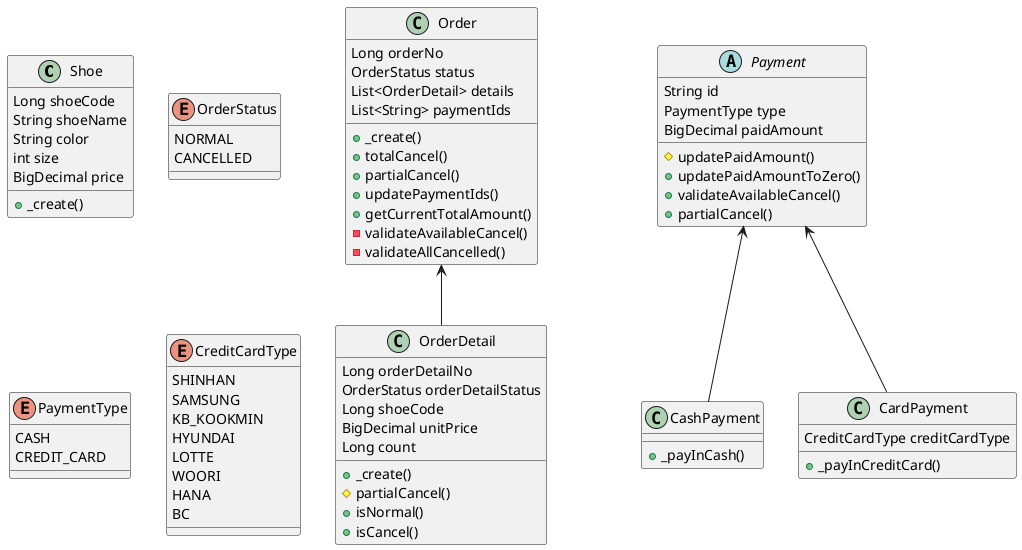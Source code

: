 @startuml

class Shoe {
Long shoeCode
String shoeName
String color
int size
BigDecimal price
+ _create()
}

enum OrderStatus {
NORMAL
CANCELLED
}

class Order {
Long orderNo
OrderStatus status
List<OrderDetail> details
List<String> paymentIds
+ _create()
+ totalCancel()
+ partialCancel()
+ updatePaymentIds()
+ getCurrentTotalAmount()
- validateAvailableCancel()
- validateAllCancelled()
}

class OrderDetail {
Long orderDetailNo
OrderStatus orderDetailStatus
Long shoeCode
BigDecimal unitPrice
Long count
+ _create()
# partialCancel()
+ isNormal()
+ isCancel()
}

abstract class Payment {
String id
PaymentType type
BigDecimal paidAmount
# updatePaidAmount()
+ updatePaidAmountToZero()
+ validateAvailableCancel()
+ partialCancel()
}

class CashPayment {
+ _payInCash()
}

class CardPayment {
CreditCardType creditCardType
+ _payInCreditCard()
}

enum PaymentType {
CASH
CREDIT_CARD
}

enum CreditCardType {
SHINHAN
SAMSUNG
KB_KOOKMIN
HYUNDAI
LOTTE
WOORI
HANA
BC
}


Order <-- OrderDetail
Payment <-- CashPayment
Payment <-- CardPayment

@enduml